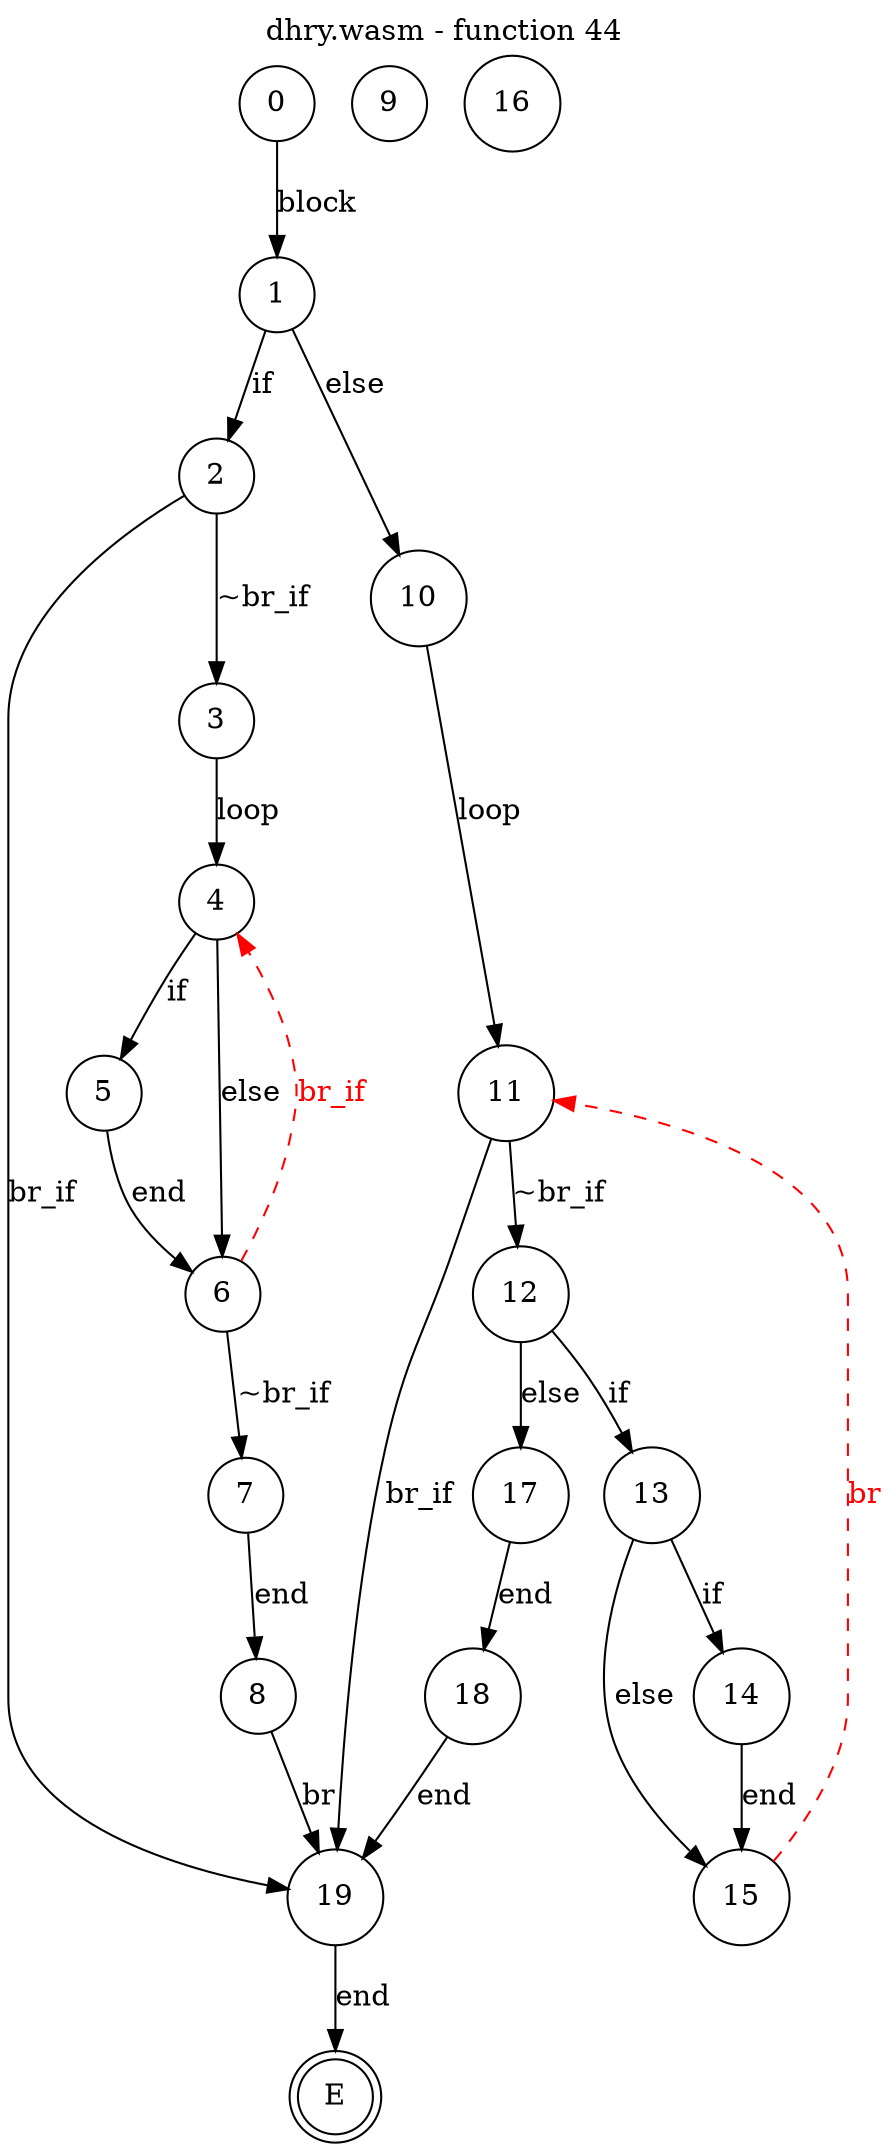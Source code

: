 digraph finite_state_machine {
    label = "dhry.wasm - function 44"
    labelloc =  t
    labelfontsize = 16
    labelfontcolor = black
    labelfontname = "Helvetica"
    node [shape = doublecircle]; E ;
node [shape=circle, fontcolor=black, style="", label="0"]0
node [shape=circle, fontcolor=black, style="", label="1"]1
node [shape=circle, fontcolor=black, style="", label="2"]2
node [shape=circle, fontcolor=black, style="", label="3"]3
node [shape=circle, fontcolor=black, style="", label="4"]4
node [shape=circle, fontcolor=black, style="", label="5"]5
node [shape=circle, fontcolor=black, style="", label="6"]6
node [shape=circle, fontcolor=black, style="", label="7"]7
node [shape=circle, fontcolor=black, style="", label="8"]8
node [shape=circle, fontcolor=black, style="", label="9"]9
node [shape=circle, fontcolor=black, style="", label="10"]10
node [shape=circle, fontcolor=black, style="", label="11"]11
node [shape=circle, fontcolor=black, style="", label="12"]12
node [shape=circle, fontcolor=black, style="", label="13"]13
node [shape=circle, fontcolor=black, style="", label="14"]14
node [shape=circle, fontcolor=black, style="", label="15"]15
node [shape=circle, fontcolor=black, style="", label="16"]16
node [shape=circle, fontcolor=black, style="", label="17"]17
node [shape=circle, fontcolor=black, style="", label="18"]18
node [shape=circle, fontcolor=black, style="", label="19"]19
node [shape=circle, fontcolor=black, style="", label="E"]E
    0 -> 1[label="block"];
    1 -> 2[label="if"];
    1 -> 10[label="else"];
    2 -> 3[label="~br_if"];
    2 -> 19[label="br_if"];
    3 -> 4[label="loop"];
    4 -> 5[label="if"];
    4 -> 6[label="else"];
    5 -> 6[label="end"];
    6 -> 7[label="~br_if"];
    6 -> 4[style="dashed" color="red" fontcolor="red" label="br_if"];
    7 -> 8[label="end"];
    8 -> 19[label="br"];
    10 -> 11[label="loop"];
    11 -> 12[label="~br_if"];
    11 -> 19[label="br_if"];
    12 -> 13[label="if"];
    12 -> 17[label="else"];
    13 -> 14[label="if"];
    13 -> 15[label="else"];
    14 -> 15[label="end"];
    15 -> 11[style="dashed" color="red" fontcolor="red" label="br"];
    17 -> 18[label="end"];
    18 -> 19[label="end"];
    19 -> E[label="end"];
}
